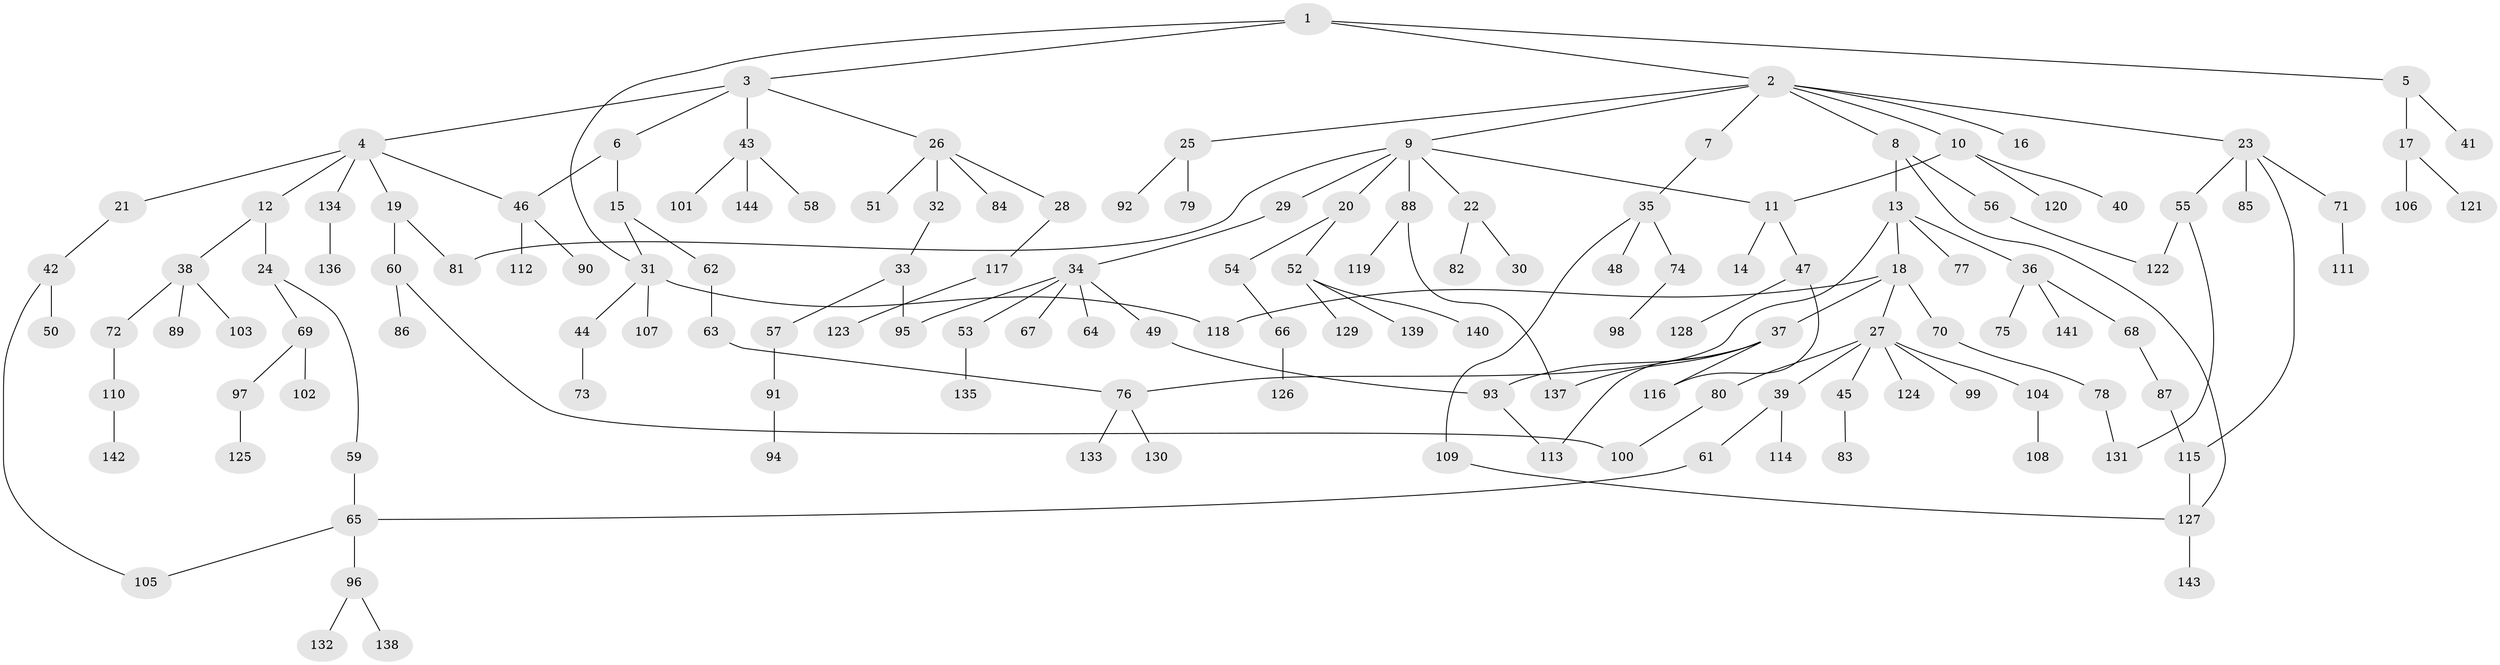 // coarse degree distribution, {7: 0.01020408163265306, 13: 0.01020408163265306, 6: 0.02040816326530612, 3: 0.20408163265306123, 5: 0.04081632653061224, 2: 0.25510204081632654, 4: 0.061224489795918366, 8: 0.01020408163265306, 1: 0.3877551020408163}
// Generated by graph-tools (version 1.1) at 2025/23/03/03/25 07:23:33]
// undirected, 144 vertices, 162 edges
graph export_dot {
graph [start="1"]
  node [color=gray90,style=filled];
  1;
  2;
  3;
  4;
  5;
  6;
  7;
  8;
  9;
  10;
  11;
  12;
  13;
  14;
  15;
  16;
  17;
  18;
  19;
  20;
  21;
  22;
  23;
  24;
  25;
  26;
  27;
  28;
  29;
  30;
  31;
  32;
  33;
  34;
  35;
  36;
  37;
  38;
  39;
  40;
  41;
  42;
  43;
  44;
  45;
  46;
  47;
  48;
  49;
  50;
  51;
  52;
  53;
  54;
  55;
  56;
  57;
  58;
  59;
  60;
  61;
  62;
  63;
  64;
  65;
  66;
  67;
  68;
  69;
  70;
  71;
  72;
  73;
  74;
  75;
  76;
  77;
  78;
  79;
  80;
  81;
  82;
  83;
  84;
  85;
  86;
  87;
  88;
  89;
  90;
  91;
  92;
  93;
  94;
  95;
  96;
  97;
  98;
  99;
  100;
  101;
  102;
  103;
  104;
  105;
  106;
  107;
  108;
  109;
  110;
  111;
  112;
  113;
  114;
  115;
  116;
  117;
  118;
  119;
  120;
  121;
  122;
  123;
  124;
  125;
  126;
  127;
  128;
  129;
  130;
  131;
  132;
  133;
  134;
  135;
  136;
  137;
  138;
  139;
  140;
  141;
  142;
  143;
  144;
  1 -- 2;
  1 -- 3;
  1 -- 5;
  1 -- 31;
  2 -- 7;
  2 -- 8;
  2 -- 9;
  2 -- 10;
  2 -- 16;
  2 -- 23;
  2 -- 25;
  3 -- 4;
  3 -- 6;
  3 -- 26;
  3 -- 43;
  4 -- 12;
  4 -- 19;
  4 -- 21;
  4 -- 46;
  4 -- 134;
  5 -- 17;
  5 -- 41;
  6 -- 15;
  6 -- 46;
  7 -- 35;
  8 -- 13;
  8 -- 56;
  8 -- 127;
  9 -- 20;
  9 -- 22;
  9 -- 29;
  9 -- 81;
  9 -- 88;
  9 -- 11;
  10 -- 11;
  10 -- 40;
  10 -- 120;
  11 -- 14;
  11 -- 47;
  12 -- 24;
  12 -- 38;
  13 -- 18;
  13 -- 36;
  13 -- 77;
  13 -- 76;
  15 -- 31;
  15 -- 62;
  17 -- 106;
  17 -- 121;
  18 -- 27;
  18 -- 37;
  18 -- 70;
  18 -- 118;
  19 -- 60;
  19 -- 81;
  20 -- 52;
  20 -- 54;
  21 -- 42;
  22 -- 30;
  22 -- 82;
  23 -- 55;
  23 -- 71;
  23 -- 85;
  23 -- 115;
  24 -- 59;
  24 -- 69;
  25 -- 79;
  25 -- 92;
  26 -- 28;
  26 -- 32;
  26 -- 51;
  26 -- 84;
  27 -- 39;
  27 -- 45;
  27 -- 80;
  27 -- 99;
  27 -- 104;
  27 -- 124;
  28 -- 117;
  29 -- 34;
  31 -- 44;
  31 -- 107;
  31 -- 118;
  32 -- 33;
  33 -- 57;
  33 -- 95;
  34 -- 49;
  34 -- 53;
  34 -- 64;
  34 -- 67;
  34 -- 95;
  35 -- 48;
  35 -- 74;
  35 -- 109;
  36 -- 68;
  36 -- 75;
  36 -- 141;
  37 -- 113;
  37 -- 116;
  37 -- 93;
  37 -- 137;
  38 -- 72;
  38 -- 89;
  38 -- 103;
  39 -- 61;
  39 -- 114;
  42 -- 50;
  42 -- 105;
  43 -- 58;
  43 -- 101;
  43 -- 144;
  44 -- 73;
  45 -- 83;
  46 -- 90;
  46 -- 112;
  47 -- 128;
  47 -- 116;
  49 -- 93;
  52 -- 129;
  52 -- 139;
  52 -- 140;
  53 -- 135;
  54 -- 66;
  55 -- 122;
  55 -- 131;
  56 -- 122;
  57 -- 91;
  59 -- 65;
  60 -- 86;
  60 -- 100;
  61 -- 65;
  62 -- 63;
  63 -- 76;
  65 -- 96;
  65 -- 105;
  66 -- 126;
  68 -- 87;
  69 -- 97;
  69 -- 102;
  70 -- 78;
  71 -- 111;
  72 -- 110;
  74 -- 98;
  76 -- 130;
  76 -- 133;
  78 -- 131;
  80 -- 100;
  87 -- 115;
  88 -- 119;
  88 -- 137;
  91 -- 94;
  93 -- 113;
  96 -- 132;
  96 -- 138;
  97 -- 125;
  104 -- 108;
  109 -- 127;
  110 -- 142;
  115 -- 127;
  117 -- 123;
  127 -- 143;
  134 -- 136;
}
